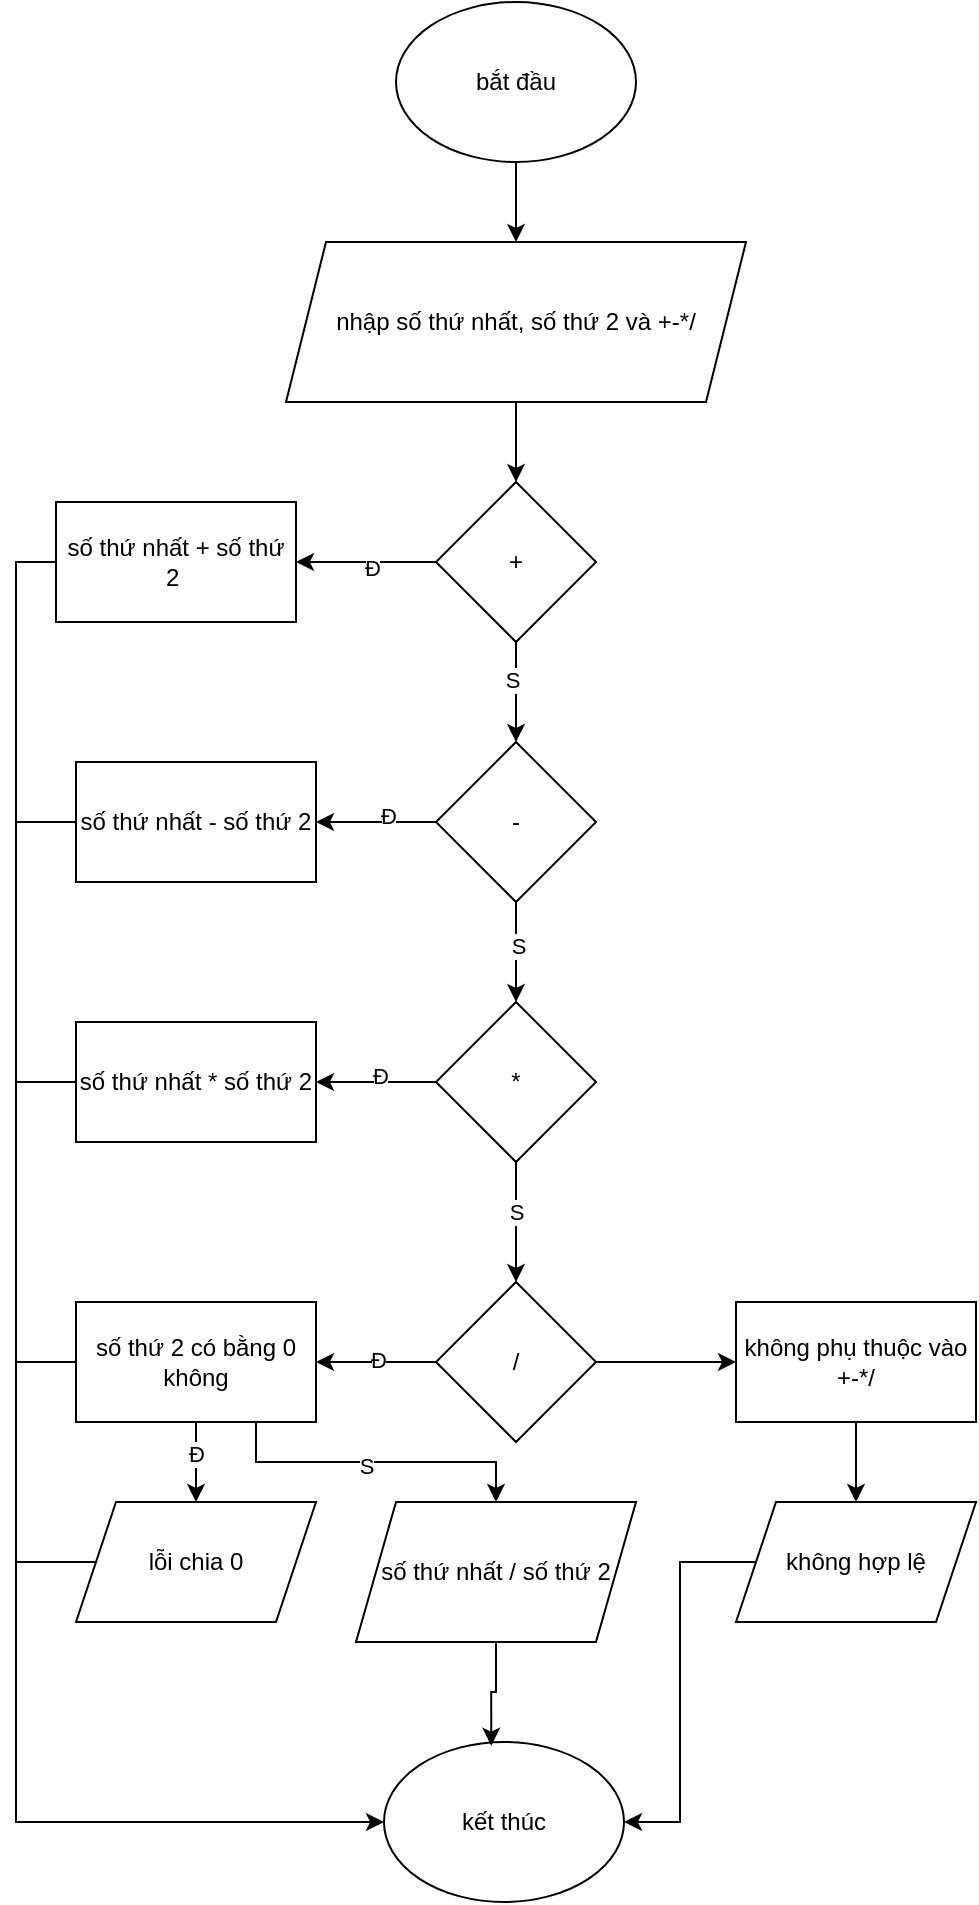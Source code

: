 <mxfile version="28.2.7">
  <diagram name="Trang-1" id="n2l8kIQzBQYOINg-zM32">
    <mxGraphModel dx="1042" dy="692" grid="1" gridSize="10" guides="1" tooltips="1" connect="1" arrows="1" fold="1" page="1" pageScale="1" pageWidth="827" pageHeight="1169" math="0" shadow="0">
      <root>
        <mxCell id="u2vDj9N8JuKV6QBFlT1l-0" />
        <mxCell id="u2vDj9N8JuKV6QBFlT1l-1" parent="u2vDj9N8JuKV6QBFlT1l-0" />
        <mxCell id="p7sID6bK-hl4-37E8Ow6-1" style="edgeStyle=orthogonalEdgeStyle;rounded=0;orthogonalLoop=1;jettySize=auto;html=1;exitX=0.5;exitY=1;exitDx=0;exitDy=0;" edge="1" parent="u2vDj9N8JuKV6QBFlT1l-1" source="p7sID6bK-hl4-37E8Ow6-0">
          <mxGeometry relative="1" as="geometry">
            <mxPoint x="420" y="130" as="targetPoint" />
          </mxGeometry>
        </mxCell>
        <mxCell id="p7sID6bK-hl4-37E8Ow6-0" value="bắt đầu" style="ellipse;whiteSpace=wrap;html=1;" vertex="1" parent="u2vDj9N8JuKV6QBFlT1l-1">
          <mxGeometry x="360" y="10" width="120" height="80" as="geometry" />
        </mxCell>
        <mxCell id="p7sID6bK-hl4-37E8Ow6-3" style="edgeStyle=orthogonalEdgeStyle;rounded=0;orthogonalLoop=1;jettySize=auto;html=1;exitX=0.5;exitY=1;exitDx=0;exitDy=0;" edge="1" parent="u2vDj9N8JuKV6QBFlT1l-1" source="p7sID6bK-hl4-37E8Ow6-2">
          <mxGeometry relative="1" as="geometry">
            <mxPoint x="420" y="250" as="targetPoint" />
          </mxGeometry>
        </mxCell>
        <mxCell id="p7sID6bK-hl4-37E8Ow6-2" value="nhập số thứ nhất, số thứ 2 và +-*/" style="shape=parallelogram;perimeter=parallelogramPerimeter;whiteSpace=wrap;html=1;fixedSize=1;" vertex="1" parent="u2vDj9N8JuKV6QBFlT1l-1">
          <mxGeometry x="305" y="130" width="230" height="80" as="geometry" />
        </mxCell>
        <mxCell id="p7sID6bK-hl4-37E8Ow6-6" style="edgeStyle=orthogonalEdgeStyle;rounded=0;orthogonalLoop=1;jettySize=auto;html=1;exitX=0;exitY=0.5;exitDx=0;exitDy=0;" edge="1" parent="u2vDj9N8JuKV6QBFlT1l-1" source="p7sID6bK-hl4-37E8Ow6-4">
          <mxGeometry relative="1" as="geometry">
            <mxPoint x="310" y="290" as="targetPoint" />
          </mxGeometry>
        </mxCell>
        <mxCell id="p7sID6bK-hl4-37E8Ow6-7" value="Đ" style="edgeLabel;html=1;align=center;verticalAlign=middle;resizable=0;points=[];" vertex="1" connectable="0" parent="p7sID6bK-hl4-37E8Ow6-6">
          <mxGeometry x="-0.097" y="3" relative="1" as="geometry">
            <mxPoint as="offset" />
          </mxGeometry>
        </mxCell>
        <mxCell id="p7sID6bK-hl4-37E8Ow6-9" style="edgeStyle=orthogonalEdgeStyle;rounded=0;orthogonalLoop=1;jettySize=auto;html=1;exitX=0.5;exitY=1;exitDx=0;exitDy=0;" edge="1" parent="u2vDj9N8JuKV6QBFlT1l-1" source="p7sID6bK-hl4-37E8Ow6-4">
          <mxGeometry relative="1" as="geometry">
            <mxPoint x="420" y="380" as="targetPoint" />
          </mxGeometry>
        </mxCell>
        <mxCell id="p7sID6bK-hl4-37E8Ow6-10" value="S" style="edgeLabel;html=1;align=center;verticalAlign=middle;resizable=0;points=[];" vertex="1" connectable="0" parent="p7sID6bK-hl4-37E8Ow6-9">
          <mxGeometry x="-0.24" y="-2" relative="1" as="geometry">
            <mxPoint as="offset" />
          </mxGeometry>
        </mxCell>
        <mxCell id="p7sID6bK-hl4-37E8Ow6-4" value="+" style="rhombus;whiteSpace=wrap;html=1;" vertex="1" parent="u2vDj9N8JuKV6QBFlT1l-1">
          <mxGeometry x="380" y="250" width="80" height="80" as="geometry" />
        </mxCell>
        <mxCell id="p7sID6bK-hl4-37E8Ow6-42" style="edgeStyle=orthogonalEdgeStyle;rounded=0;orthogonalLoop=1;jettySize=auto;html=1;exitX=0;exitY=0.5;exitDx=0;exitDy=0;entryX=0;entryY=0.5;entryDx=0;entryDy=0;" edge="1" parent="u2vDj9N8JuKV6QBFlT1l-1" source="p7sID6bK-hl4-37E8Ow6-8" target="p7sID6bK-hl4-37E8Ow6-41">
          <mxGeometry relative="1" as="geometry" />
        </mxCell>
        <mxCell id="p7sID6bK-hl4-37E8Ow6-8" value="số thứ nhất + số thứ 2&amp;nbsp;" style="rounded=0;whiteSpace=wrap;html=1;" vertex="1" parent="u2vDj9N8JuKV6QBFlT1l-1">
          <mxGeometry x="190" y="260" width="120" height="60" as="geometry" />
        </mxCell>
        <mxCell id="p7sID6bK-hl4-37E8Ow6-12" style="edgeStyle=orthogonalEdgeStyle;rounded=0;orthogonalLoop=1;jettySize=auto;html=1;exitX=0;exitY=0.5;exitDx=0;exitDy=0;" edge="1" parent="u2vDj9N8JuKV6QBFlT1l-1" source="p7sID6bK-hl4-37E8Ow6-11">
          <mxGeometry relative="1" as="geometry">
            <mxPoint x="320" y="420" as="targetPoint" />
          </mxGeometry>
        </mxCell>
        <mxCell id="p7sID6bK-hl4-37E8Ow6-13" value="Đ" style="edgeLabel;html=1;align=center;verticalAlign=middle;resizable=0;points=[];" vertex="1" connectable="0" parent="p7sID6bK-hl4-37E8Ow6-12">
          <mxGeometry x="-0.213" y="-3" relative="1" as="geometry">
            <mxPoint as="offset" />
          </mxGeometry>
        </mxCell>
        <mxCell id="p7sID6bK-hl4-37E8Ow6-15" style="edgeStyle=orthogonalEdgeStyle;rounded=0;orthogonalLoop=1;jettySize=auto;html=1;exitX=0.5;exitY=1;exitDx=0;exitDy=0;" edge="1" parent="u2vDj9N8JuKV6QBFlT1l-1" source="p7sID6bK-hl4-37E8Ow6-11">
          <mxGeometry relative="1" as="geometry">
            <mxPoint x="420" y="510" as="targetPoint" />
          </mxGeometry>
        </mxCell>
        <mxCell id="p7sID6bK-hl4-37E8Ow6-16" value="S" style="edgeLabel;html=1;align=center;verticalAlign=middle;resizable=0;points=[];" vertex="1" connectable="0" parent="p7sID6bK-hl4-37E8Ow6-15">
          <mxGeometry x="-0.12" y="1" relative="1" as="geometry">
            <mxPoint as="offset" />
          </mxGeometry>
        </mxCell>
        <mxCell id="p7sID6bK-hl4-37E8Ow6-11" value="-" style="rhombus;whiteSpace=wrap;html=1;" vertex="1" parent="u2vDj9N8JuKV6QBFlT1l-1">
          <mxGeometry x="380" y="380" width="80" height="80" as="geometry" />
        </mxCell>
        <mxCell id="p7sID6bK-hl4-37E8Ow6-14" value="số thứ nhất - số thứ 2" style="rounded=0;whiteSpace=wrap;html=1;" vertex="1" parent="u2vDj9N8JuKV6QBFlT1l-1">
          <mxGeometry x="200" y="390" width="120" height="60" as="geometry" />
        </mxCell>
        <mxCell id="p7sID6bK-hl4-37E8Ow6-18" style="edgeStyle=orthogonalEdgeStyle;rounded=0;orthogonalLoop=1;jettySize=auto;html=1;exitX=0;exitY=0.5;exitDx=0;exitDy=0;" edge="1" parent="u2vDj9N8JuKV6QBFlT1l-1" source="p7sID6bK-hl4-37E8Ow6-17">
          <mxGeometry relative="1" as="geometry">
            <mxPoint x="320" y="550" as="targetPoint" />
          </mxGeometry>
        </mxCell>
        <mxCell id="p7sID6bK-hl4-37E8Ow6-19" value="Đ" style="edgeLabel;html=1;align=center;verticalAlign=middle;resizable=0;points=[];" vertex="1" connectable="0" parent="p7sID6bK-hl4-37E8Ow6-18">
          <mxGeometry x="-0.08" y="-3" relative="1" as="geometry">
            <mxPoint as="offset" />
          </mxGeometry>
        </mxCell>
        <mxCell id="p7sID6bK-hl4-37E8Ow6-21" style="edgeStyle=orthogonalEdgeStyle;rounded=0;orthogonalLoop=1;jettySize=auto;html=1;exitX=0.5;exitY=1;exitDx=0;exitDy=0;" edge="1" parent="u2vDj9N8JuKV6QBFlT1l-1" source="p7sID6bK-hl4-37E8Ow6-17">
          <mxGeometry relative="1" as="geometry">
            <mxPoint x="420" y="650" as="targetPoint" />
          </mxGeometry>
        </mxCell>
        <mxCell id="p7sID6bK-hl4-37E8Ow6-22" value="S" style="edgeLabel;html=1;align=center;verticalAlign=middle;resizable=0;points=[];" vertex="1" connectable="0" parent="p7sID6bK-hl4-37E8Ow6-21">
          <mxGeometry x="-0.167" relative="1" as="geometry">
            <mxPoint as="offset" />
          </mxGeometry>
        </mxCell>
        <mxCell id="p7sID6bK-hl4-37E8Ow6-17" value="*" style="rhombus;whiteSpace=wrap;html=1;" vertex="1" parent="u2vDj9N8JuKV6QBFlT1l-1">
          <mxGeometry x="380" y="510" width="80" height="80" as="geometry" />
        </mxCell>
        <mxCell id="p7sID6bK-hl4-37E8Ow6-20" value="số thứ nhất * số thứ 2" style="rounded=0;whiteSpace=wrap;html=1;" vertex="1" parent="u2vDj9N8JuKV6QBFlT1l-1">
          <mxGeometry x="200" y="520" width="120" height="60" as="geometry" />
        </mxCell>
        <mxCell id="p7sID6bK-hl4-37E8Ow6-24" style="edgeStyle=orthogonalEdgeStyle;rounded=0;orthogonalLoop=1;jettySize=auto;html=1;exitX=0;exitY=0.5;exitDx=0;exitDy=0;" edge="1" parent="u2vDj9N8JuKV6QBFlT1l-1" source="p7sID6bK-hl4-37E8Ow6-23">
          <mxGeometry relative="1" as="geometry">
            <mxPoint x="320" y="690" as="targetPoint" />
          </mxGeometry>
        </mxCell>
        <mxCell id="p7sID6bK-hl4-37E8Ow6-25" value="Đ" style="edgeLabel;html=1;align=center;verticalAlign=middle;resizable=0;points=[];" vertex="1" connectable="0" parent="p7sID6bK-hl4-37E8Ow6-24">
          <mxGeometry x="-0.047" y="-1" relative="1" as="geometry">
            <mxPoint as="offset" />
          </mxGeometry>
        </mxCell>
        <mxCell id="p7sID6bK-hl4-37E8Ow6-37" style="edgeStyle=orthogonalEdgeStyle;rounded=0;orthogonalLoop=1;jettySize=auto;html=1;exitX=1;exitY=0.5;exitDx=0;exitDy=0;" edge="1" parent="u2vDj9N8JuKV6QBFlT1l-1" source="p7sID6bK-hl4-37E8Ow6-23">
          <mxGeometry relative="1" as="geometry">
            <mxPoint x="530" y="690" as="targetPoint" />
          </mxGeometry>
        </mxCell>
        <mxCell id="p7sID6bK-hl4-37E8Ow6-23" value="/" style="rhombus;whiteSpace=wrap;html=1;" vertex="1" parent="u2vDj9N8JuKV6QBFlT1l-1">
          <mxGeometry x="380" y="650" width="80" height="80" as="geometry" />
        </mxCell>
        <mxCell id="p7sID6bK-hl4-37E8Ow6-31" style="edgeStyle=orthogonalEdgeStyle;rounded=0;orthogonalLoop=1;jettySize=auto;html=1;exitX=0.5;exitY=1;exitDx=0;exitDy=0;entryX=0.5;entryY=0;entryDx=0;entryDy=0;" edge="1" parent="u2vDj9N8JuKV6QBFlT1l-1" source="p7sID6bK-hl4-37E8Ow6-26" target="p7sID6bK-hl4-37E8Ow6-30">
          <mxGeometry relative="1" as="geometry" />
        </mxCell>
        <mxCell id="p7sID6bK-hl4-37E8Ow6-32" value="Đ" style="edgeLabel;html=1;align=center;verticalAlign=middle;resizable=0;points=[];" vertex="1" connectable="0" parent="p7sID6bK-hl4-37E8Ow6-31">
          <mxGeometry x="-0.2" relative="1" as="geometry">
            <mxPoint as="offset" />
          </mxGeometry>
        </mxCell>
        <mxCell id="p7sID6bK-hl4-37E8Ow6-35" style="edgeStyle=orthogonalEdgeStyle;rounded=0;orthogonalLoop=1;jettySize=auto;html=1;exitX=0.75;exitY=1;exitDx=0;exitDy=0;entryX=0.5;entryY=0;entryDx=0;entryDy=0;" edge="1" parent="u2vDj9N8JuKV6QBFlT1l-1" source="p7sID6bK-hl4-37E8Ow6-26" target="p7sID6bK-hl4-37E8Ow6-33">
          <mxGeometry relative="1" as="geometry" />
        </mxCell>
        <mxCell id="p7sID6bK-hl4-37E8Ow6-36" value="S" style="edgeLabel;html=1;align=center;verticalAlign=middle;resizable=0;points=[];" vertex="1" connectable="0" parent="p7sID6bK-hl4-37E8Ow6-35">
          <mxGeometry x="-0.07" y="-2" relative="1" as="geometry">
            <mxPoint as="offset" />
          </mxGeometry>
        </mxCell>
        <mxCell id="p7sID6bK-hl4-37E8Ow6-26" value="số thứ 2 có bằng 0 không" style="rounded=0;whiteSpace=wrap;html=1;" vertex="1" parent="u2vDj9N8JuKV6QBFlT1l-1">
          <mxGeometry x="200" y="660" width="120" height="60" as="geometry" />
        </mxCell>
        <mxCell id="p7sID6bK-hl4-37E8Ow6-30" value="lỗi chia 0" style="shape=parallelogram;perimeter=parallelogramPerimeter;whiteSpace=wrap;html=1;fixedSize=1;" vertex="1" parent="u2vDj9N8JuKV6QBFlT1l-1">
          <mxGeometry x="200" y="760" width="120" height="60" as="geometry" />
        </mxCell>
        <mxCell id="p7sID6bK-hl4-37E8Ow6-33" value="số thứ nhất / số thứ 2" style="shape=parallelogram;perimeter=parallelogramPerimeter;whiteSpace=wrap;html=1;fixedSize=1;" vertex="1" parent="u2vDj9N8JuKV6QBFlT1l-1">
          <mxGeometry x="340" y="760" width="140" height="70" as="geometry" />
        </mxCell>
        <mxCell id="p7sID6bK-hl4-37E8Ow6-39" style="edgeStyle=orthogonalEdgeStyle;rounded=0;orthogonalLoop=1;jettySize=auto;html=1;exitX=0.5;exitY=1;exitDx=0;exitDy=0;" edge="1" parent="u2vDj9N8JuKV6QBFlT1l-1" source="p7sID6bK-hl4-37E8Ow6-38">
          <mxGeometry relative="1" as="geometry">
            <mxPoint x="590" y="760" as="targetPoint" />
          </mxGeometry>
        </mxCell>
        <mxCell id="p7sID6bK-hl4-37E8Ow6-38" value="không phụ thuộc vào +-*/" style="rounded=0;whiteSpace=wrap;html=1;" vertex="1" parent="u2vDj9N8JuKV6QBFlT1l-1">
          <mxGeometry x="530" y="660" width="120" height="60" as="geometry" />
        </mxCell>
        <mxCell id="p7sID6bK-hl4-37E8Ow6-52" style="edgeStyle=orthogonalEdgeStyle;rounded=0;orthogonalLoop=1;jettySize=auto;html=1;entryX=1;entryY=0.5;entryDx=0;entryDy=0;" edge="1" parent="u2vDj9N8JuKV6QBFlT1l-1" source="p7sID6bK-hl4-37E8Ow6-40" target="p7sID6bK-hl4-37E8Ow6-41">
          <mxGeometry relative="1" as="geometry" />
        </mxCell>
        <mxCell id="p7sID6bK-hl4-37E8Ow6-40" value="không hợp lệ" style="shape=parallelogram;perimeter=parallelogramPerimeter;whiteSpace=wrap;html=1;fixedSize=1;" vertex="1" parent="u2vDj9N8JuKV6QBFlT1l-1">
          <mxGeometry x="530" y="760" width="120" height="60" as="geometry" />
        </mxCell>
        <mxCell id="p7sID6bK-hl4-37E8Ow6-41" value="kết thúc" style="ellipse;whiteSpace=wrap;html=1;" vertex="1" parent="u2vDj9N8JuKV6QBFlT1l-1">
          <mxGeometry x="354" y="880" width="120" height="80" as="geometry" />
        </mxCell>
        <mxCell id="p7sID6bK-hl4-37E8Ow6-45" value="" style="endArrow=none;html=1;rounded=0;exitX=0;exitY=0.5;exitDx=0;exitDy=0;" edge="1" parent="u2vDj9N8JuKV6QBFlT1l-1" source="p7sID6bK-hl4-37E8Ow6-14">
          <mxGeometry width="50" height="50" relative="1" as="geometry">
            <mxPoint x="390" y="710" as="sourcePoint" />
            <mxPoint x="170" y="420" as="targetPoint" />
          </mxGeometry>
        </mxCell>
        <mxCell id="p7sID6bK-hl4-37E8Ow6-47" value="" style="endArrow=none;html=1;rounded=0;exitX=0;exitY=0.5;exitDx=0;exitDy=0;" edge="1" parent="u2vDj9N8JuKV6QBFlT1l-1" source="p7sID6bK-hl4-37E8Ow6-20">
          <mxGeometry width="50" height="50" relative="1" as="geometry">
            <mxPoint x="390" y="710" as="sourcePoint" />
            <mxPoint x="170" y="550" as="targetPoint" />
          </mxGeometry>
        </mxCell>
        <mxCell id="p7sID6bK-hl4-37E8Ow6-48" value="" style="endArrow=none;html=1;rounded=0;exitX=0;exitY=0.5;exitDx=0;exitDy=0;" edge="1" parent="u2vDj9N8JuKV6QBFlT1l-1" source="p7sID6bK-hl4-37E8Ow6-26">
          <mxGeometry width="50" height="50" relative="1" as="geometry">
            <mxPoint x="390" y="710" as="sourcePoint" />
            <mxPoint x="170" y="690" as="targetPoint" />
          </mxGeometry>
        </mxCell>
        <mxCell id="p7sID6bK-hl4-37E8Ow6-49" value="" style="endArrow=none;html=1;rounded=0;exitX=0;exitY=0.5;exitDx=0;exitDy=0;" edge="1" parent="u2vDj9N8JuKV6QBFlT1l-1" source="p7sID6bK-hl4-37E8Ow6-30">
          <mxGeometry width="50" height="50" relative="1" as="geometry">
            <mxPoint x="390" y="710" as="sourcePoint" />
            <mxPoint x="170" y="790" as="targetPoint" />
          </mxGeometry>
        </mxCell>
        <mxCell id="p7sID6bK-hl4-37E8Ow6-51" style="edgeStyle=orthogonalEdgeStyle;rounded=0;orthogonalLoop=1;jettySize=auto;html=1;exitX=0.5;exitY=1;exitDx=0;exitDy=0;entryX=0.447;entryY=0.023;entryDx=0;entryDy=0;entryPerimeter=0;" edge="1" parent="u2vDj9N8JuKV6QBFlT1l-1" source="p7sID6bK-hl4-37E8Ow6-33" target="p7sID6bK-hl4-37E8Ow6-41">
          <mxGeometry relative="1" as="geometry" />
        </mxCell>
      </root>
    </mxGraphModel>
  </diagram>
</mxfile>
